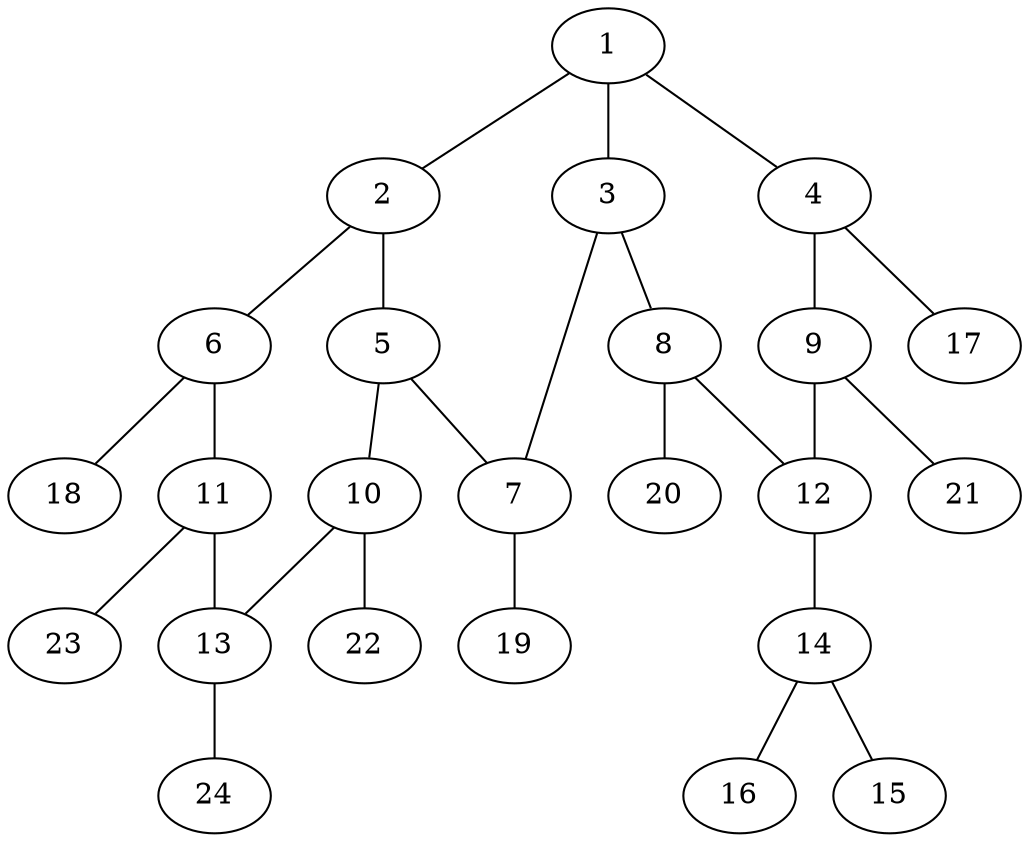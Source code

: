 graph molecule_1367 {
	1	 [chem=C];
	2	 [chem=C];
	1 -- 2	 [valence=1];
	3	 [chem=C];
	1 -- 3	 [valence=2];
	4	 [chem=C];
	1 -- 4	 [valence=1];
	5	 [chem=C];
	2 -- 5	 [valence=2];
	6	 [chem=C];
	2 -- 6	 [valence=1];
	7	 [chem=N];
	3 -- 7	 [valence=1];
	8	 [chem=C];
	3 -- 8	 [valence=1];
	9	 [chem=C];
	4 -- 9	 [valence=2];
	17	 [chem=H];
	4 -- 17	 [valence=1];
	5 -- 7	 [valence=1];
	10	 [chem=C];
	5 -- 10	 [valence=1];
	11	 [chem=C];
	6 -- 11	 [valence=2];
	18	 [chem=H];
	6 -- 18	 [valence=1];
	19	 [chem=H];
	7 -- 19	 [valence=1];
	12	 [chem=C];
	8 -- 12	 [valence=2];
	20	 [chem=H];
	8 -- 20	 [valence=1];
	9 -- 12	 [valence=1];
	21	 [chem=H];
	9 -- 21	 [valence=1];
	13	 [chem=C];
	10 -- 13	 [valence=2];
	22	 [chem=H];
	10 -- 22	 [valence=1];
	11 -- 13	 [valence=1];
	23	 [chem=H];
	11 -- 23	 [valence=1];
	14	 [chem=N];
	12 -- 14	 [valence=1];
	24	 [chem=H];
	13 -- 24	 [valence=1];
	15	 [chem=O];
	14 -- 15	 [valence=2];
	16	 [chem=O];
	14 -- 16	 [valence=1];
}
